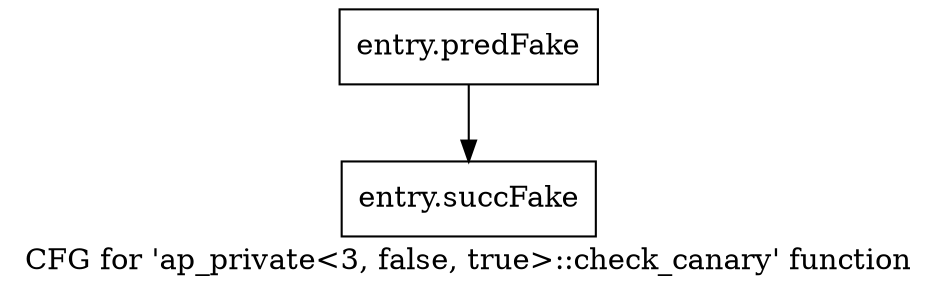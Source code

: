 digraph "CFG for 'ap_private\<3, false, true\>::check_canary' function" {
	label="CFG for 'ap_private\<3, false, true\>::check_canary' function";

	Node0x5905c30 [shape=record,filename="",linenumber="",label="{entry.predFake}"];
	Node0x5905c30 -> Node0x5b2eae0[ callList="" memoryops="" filename="/home/omerfaruk/tools/Xilinx/Vitis_HLS/2023.2/include/etc/ap_private.h" execusionnum="6"];
	Node0x5b2eae0 [shape=record,filename="/home/omerfaruk/tools/Xilinx/Vitis_HLS/2023.2/include/etc/ap_private.h",linenumber="1384",label="{entry.succFake}"];
}

